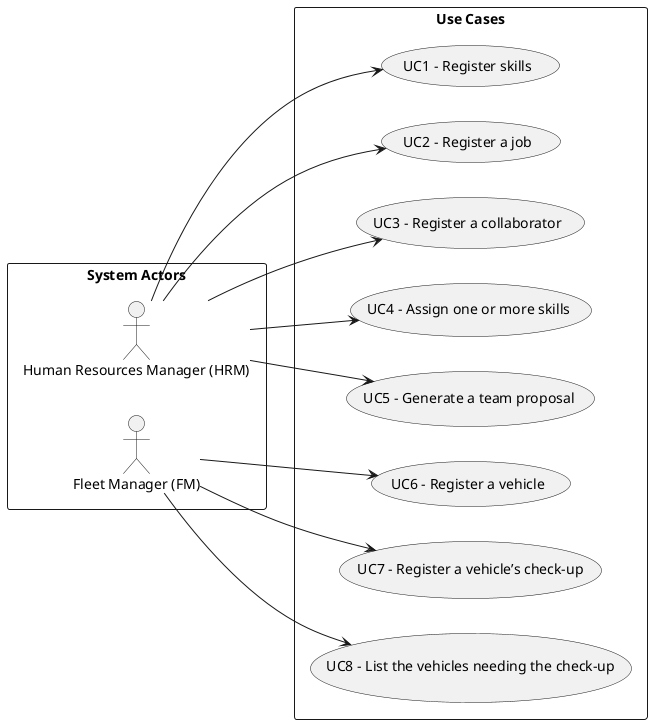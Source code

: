 @startuml
'skinparam monochrome true
skinparam packageStyle rectangle
'skinparam shadowing false
'title Use Case Diagram Example
left to right direction
rectangle "System Actors" as actors{
    actor "Human Resources Manager (HRM)" as HRM
    actor "Fleet Manager (FM)" as FM

}
rectangle "Use Cases" as usecases{
    usecase "UC1 - Register skills" as UC1
    usecase "UC2 - Register a job" as UC2
    usecase "UC3 - Register a collaborator" as UC3
    usecase "UC4 - Assign one or more skills" as UC4
    usecase "UC5 - Generate a team proposal" as UC5
    usecase "UC6 - Register a vehicle" as UC6
    usecase "UC7 - Register a vehicle’s check-up" as UC7
    usecase "UC8 - List the vehicles needing the check-up" as UC8
    HRM --> UC1
    HRM --> UC2
    HRM --> UC3
    HRM --> UC4
    HRM --> UC5
    FM --> UC6
    FM --> UC7
    FM --> UC8
}
@enduml